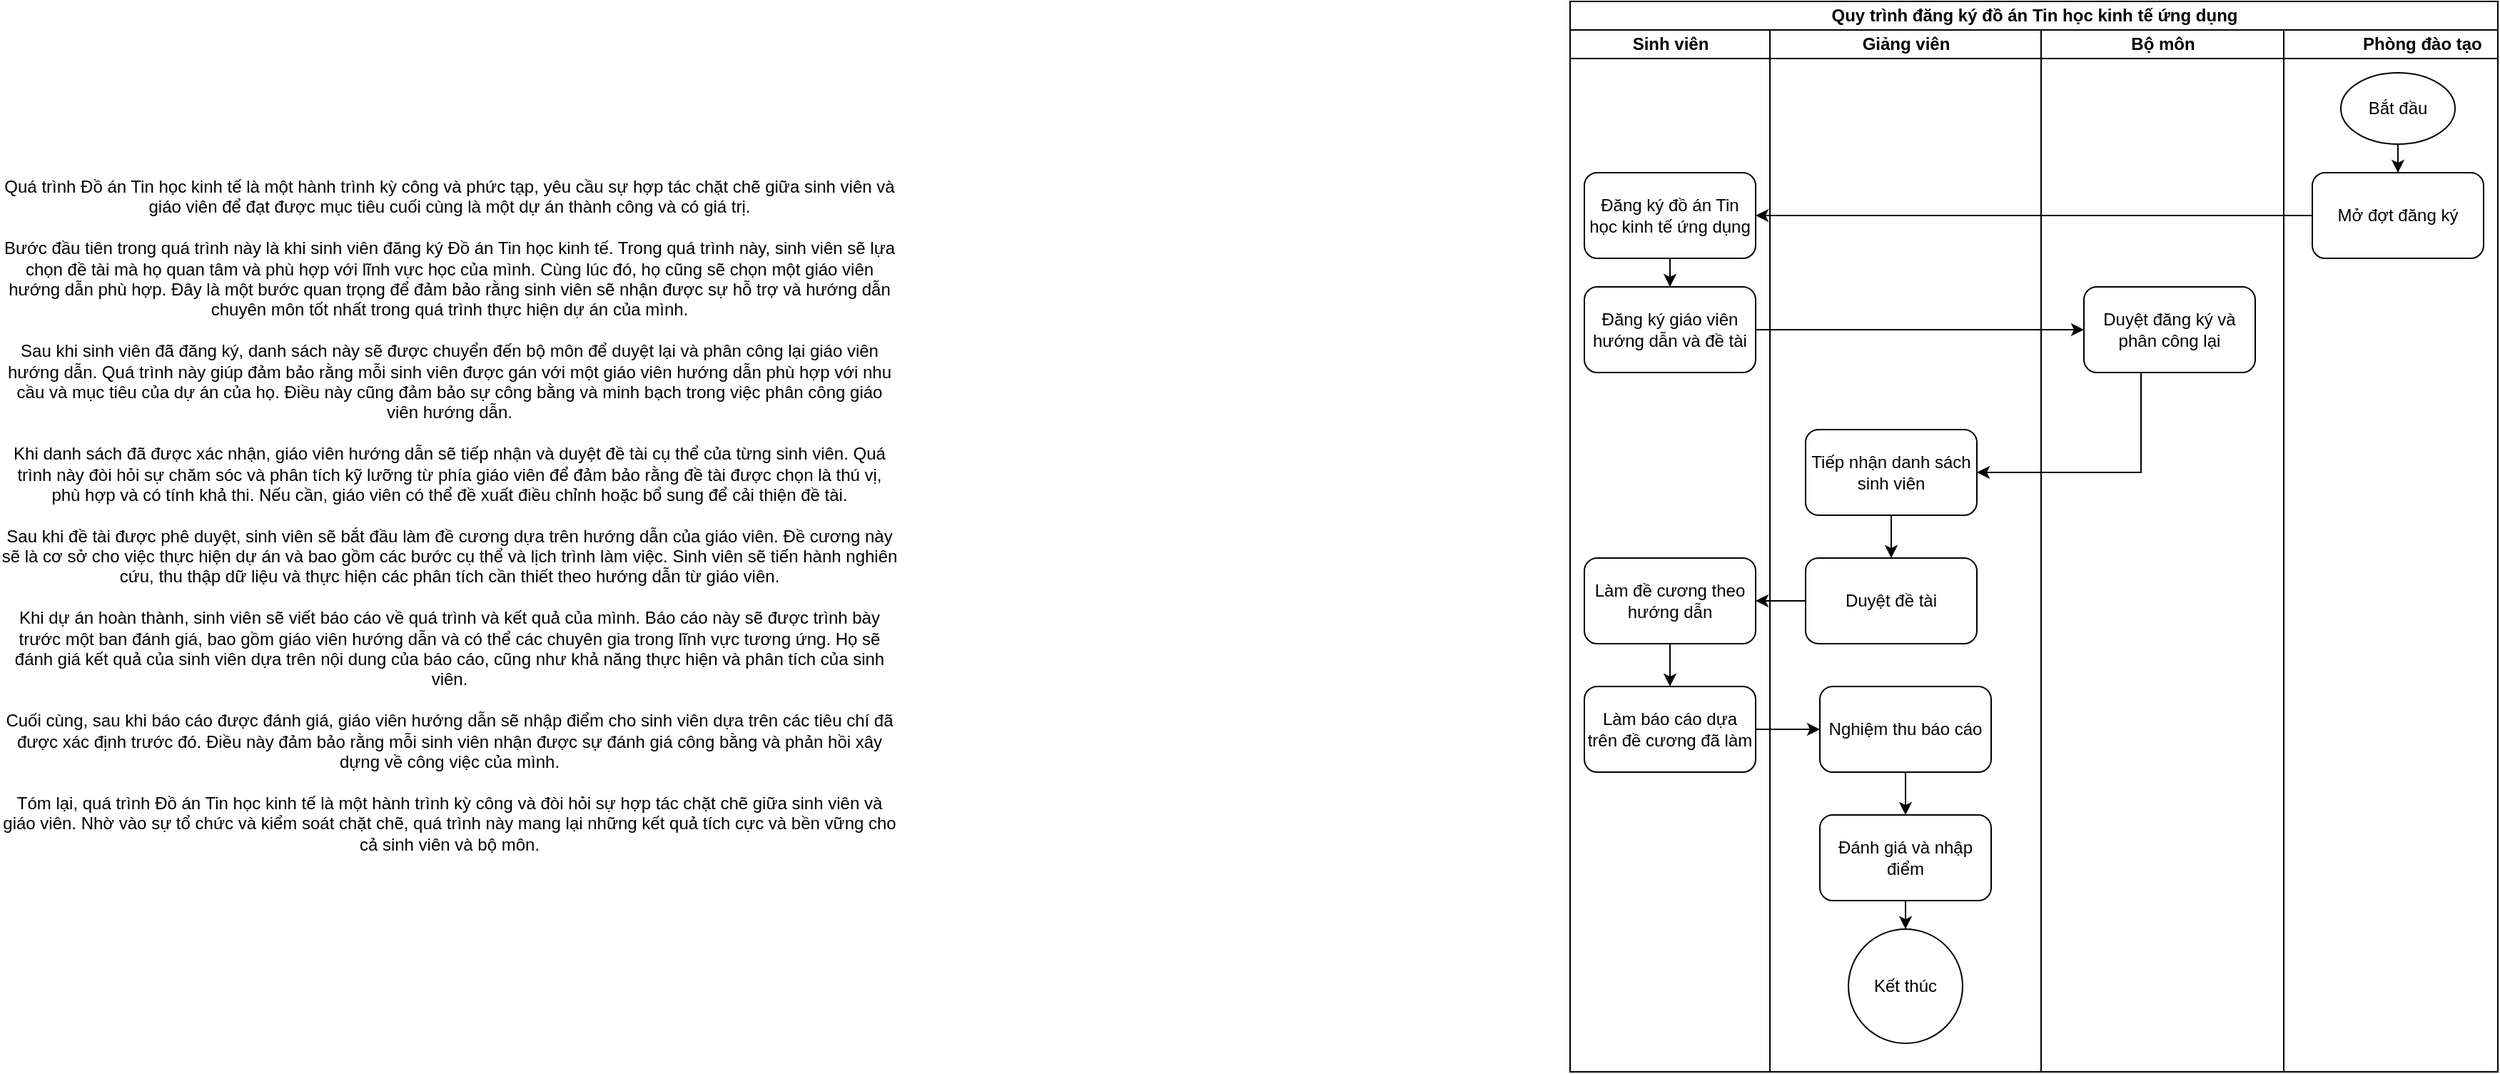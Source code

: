 <mxfile version="24.3.1" type="device" pages="2">
  <diagram name="Page-1" id="2YBvvXClWsGukQMizWep">
    <mxGraphModel dx="1860" dy="1920" grid="1" gridSize="10" guides="1" tooltips="1" connect="1" arrows="1" fold="1" page="1" pageScale="1" pageWidth="850" pageHeight="1100" math="0" shadow="0">
      <root>
        <mxCell id="0" />
        <mxCell id="1" parent="0" />
        <mxCell id="5vxZnnvnl0ezjV9kXXzV-1" value="&lt;div&gt;Quá trình Đồ án Tin học kinh tế là một hành trình kỳ công và phức tạp, yêu cầu sự hợp tác chặt chẽ giữa sinh viên và giáo viên để đạt được mục tiêu cuối cùng là một dự án thành công và có giá trị.&lt;/div&gt;&lt;div&gt;&lt;br&gt;&lt;/div&gt;&lt;div&gt;Bước đầu tiên trong quá trình này là khi sinh viên đăng ký Đồ án Tin học kinh tế. Trong quá trình này, sinh viên sẽ lựa chọn đề tài mà họ quan tâm và phù hợp với lĩnh vực học của mình. Cùng lúc đó, họ cũng sẽ chọn một giáo viên hướng dẫn phù hợp. Đây là một bước quan trọng để đảm bảo rằng sinh viên sẽ nhận được sự hỗ trợ và hướng dẫn chuyên môn tốt nhất trong quá trình thực hiện dự án của mình.&lt;/div&gt;&lt;div&gt;&lt;br&gt;&lt;/div&gt;&lt;div&gt;Sau khi sinh viên đã đăng ký, danh sách này sẽ được chuyển đến bộ môn để duyệt lại và phân công lại giáo viên hướng dẫn. Quá trình này giúp đảm bảo rằng mỗi sinh viên được gán với một giáo viên hướng dẫn phù hợp với nhu cầu và mục tiêu của dự án của họ. Điều này cũng đảm bảo sự công bằng và minh bạch trong việc phân công giáo viên hướng dẫn.&lt;/div&gt;&lt;div&gt;&lt;br&gt;&lt;/div&gt;&lt;div&gt;Khi danh sách đã được xác nhận, giáo viên hướng dẫn sẽ tiếp nhận và duyệt đề tài cụ thể của từng sinh viên. Quá trình này đòi hỏi sự chăm sóc và phân tích kỹ lưỡng từ phía giáo viên để đảm bảo rằng đề tài được chọn là thú vị, phù hợp và có tính khả thi. Nếu cần, giáo viên có thể đề xuất điều chỉnh hoặc bổ sung để cải thiện đề tài.&lt;/div&gt;&lt;div&gt;&lt;br&gt;&lt;/div&gt;&lt;div&gt;Sau khi đề tài được phê duyệt, sinh viên sẽ bắt đầu làm đề cương dựa trên hướng dẫn của giáo viên. Đề cương này sẽ là cơ sở cho việc thực hiện dự án và bao gồm các bước cụ thể và lịch trình làm việc. Sinh viên sẽ tiến hành nghiên cứu, thu thập dữ liệu và thực hiện các phân tích cần thiết theo hướng dẫn từ giáo viên.&lt;/div&gt;&lt;div&gt;&lt;br&gt;&lt;/div&gt;&lt;div&gt;Khi dự án hoàn thành, sinh viên sẽ viết báo cáo về quá trình và kết quả của mình. Báo cáo này sẽ được trình bày trước một ban đánh giá, bao gồm giáo viên hướng dẫn và có thể các chuyên gia trong lĩnh vực tương ứng. Họ sẽ đánh giá kết quả của sinh viên dựa trên nội dung của báo cáo, cũng như khả năng thực hiện và phân tích của sinh viên.&lt;/div&gt;&lt;div&gt;&lt;br&gt;&lt;/div&gt;&lt;div&gt;Cuối cùng, sau khi báo cáo được đánh giá, giáo viên hướng dẫn sẽ nhập điểm cho sinh viên dựa trên các tiêu chí đã được xác định trước đó. Điều này đảm bảo rằng mỗi sinh viên nhận được sự đánh giá công bằng và phản hồi xây dựng về công việc của mình.&lt;/div&gt;&lt;div&gt;&lt;br&gt;&lt;/div&gt;&lt;div&gt;Tóm lại, quá trình Đồ án Tin học kinh tế là một hành trình kỳ công và đòi hỏi sự hợp tác chặt chẽ giữa sinh viên và giáo viên. Nhờ vào sự tổ chức và kiểm soát chặt chẽ, quá trình này mang lại những kết quả tích cực và bền vững cho cả sinh viên và bộ môn.&lt;/div&gt;" style="text;html=1;align=center;verticalAlign=middle;whiteSpace=wrap;rounded=0;" parent="1" vertex="1">
          <mxGeometry x="10" y="80" width="630" height="520" as="geometry" />
        </mxCell>
        <mxCell id="U9O-Fdk_Ku_mvgCc5s8I-6" value="Quy trình đăng ký đồ án Tin học kinh tế ứng dụng" style="swimlane;childLayout=stackLayout;resizeParent=1;resizeParentMax=0;startSize=20;html=1;points=[[0,0,0,0,0],[0,0.25,0,0,0],[0,0.5,0,0,0],[0,0.75,0,0,0],[0,1,0,0,0],[0.25,0,0,0,0],[0.25,1,0,0,0],[0.5,0,0,0,0],[0.5,1,0,0,0],[0.75,0,0,0,0],[0.75,1,0,0,0],[1,0,0,0,0],[1,0.25,0,0,0],[1,0.5,0,0,0],[1,0.75,0,0,0],[1,1,0,0,0]];" vertex="1" parent="1">
          <mxGeometry x="1110" y="-20" width="650" height="750" as="geometry" />
        </mxCell>
        <mxCell id="U9O-Fdk_Ku_mvgCc5s8I-7" value="Sinh viên" style="swimlane;startSize=20;html=1;" vertex="1" parent="U9O-Fdk_Ku_mvgCc5s8I-6">
          <mxGeometry y="20" width="140" height="730" as="geometry" />
        </mxCell>
        <mxCell id="U9O-Fdk_Ku_mvgCc5s8I-19" value="" style="edgeStyle=orthogonalEdgeStyle;rounded=0;orthogonalLoop=1;jettySize=auto;html=1;" edge="1" parent="U9O-Fdk_Ku_mvgCc5s8I-7" source="U9O-Fdk_Ku_mvgCc5s8I-16" target="U9O-Fdk_Ku_mvgCc5s8I-18">
          <mxGeometry relative="1" as="geometry" />
        </mxCell>
        <mxCell id="U9O-Fdk_Ku_mvgCc5s8I-16" value="Đăng ký đồ án Tin học kinh tế ứng dụng" style="whiteSpace=wrap;html=1;rounded=1;" vertex="1" parent="U9O-Fdk_Ku_mvgCc5s8I-7">
          <mxGeometry x="10" y="100" width="120" height="60" as="geometry" />
        </mxCell>
        <mxCell id="U9O-Fdk_Ku_mvgCc5s8I-18" value="Đăng ký giáo viên hướng dẫn và đề tài" style="whiteSpace=wrap;html=1;rounded=1;" vertex="1" parent="U9O-Fdk_Ku_mvgCc5s8I-7">
          <mxGeometry x="10" y="180" width="120" height="60" as="geometry" />
        </mxCell>
        <mxCell id="U9O-Fdk_Ku_mvgCc5s8I-30" value="" style="edgeStyle=orthogonalEdgeStyle;rounded=0;orthogonalLoop=1;jettySize=auto;html=1;" edge="1" parent="U9O-Fdk_Ku_mvgCc5s8I-7" source="U9O-Fdk_Ku_mvgCc5s8I-27" target="U9O-Fdk_Ku_mvgCc5s8I-29">
          <mxGeometry relative="1" as="geometry" />
        </mxCell>
        <mxCell id="U9O-Fdk_Ku_mvgCc5s8I-27" value="Làm đề cương theo hướng dẫn" style="whiteSpace=wrap;html=1;rounded=1;" vertex="1" parent="U9O-Fdk_Ku_mvgCc5s8I-7">
          <mxGeometry x="10" y="370" width="120" height="60" as="geometry" />
        </mxCell>
        <mxCell id="U9O-Fdk_Ku_mvgCc5s8I-29" value="Làm báo cáo dựa trên đề cương đã làm" style="whiteSpace=wrap;html=1;rounded=1;" vertex="1" parent="U9O-Fdk_Ku_mvgCc5s8I-7">
          <mxGeometry x="10" y="460" width="120" height="60" as="geometry" />
        </mxCell>
        <mxCell id="U9O-Fdk_Ku_mvgCc5s8I-8" value="Giảng viên" style="swimlane;startSize=20;html=1;" vertex="1" parent="U9O-Fdk_Ku_mvgCc5s8I-6">
          <mxGeometry x="140" y="20" width="190" height="730" as="geometry" />
        </mxCell>
        <mxCell id="U9O-Fdk_Ku_mvgCc5s8I-26" value="" style="edgeStyle=orthogonalEdgeStyle;rounded=0;orthogonalLoop=1;jettySize=auto;html=1;" edge="1" parent="U9O-Fdk_Ku_mvgCc5s8I-8" source="U9O-Fdk_Ku_mvgCc5s8I-23" target="U9O-Fdk_Ku_mvgCc5s8I-25">
          <mxGeometry relative="1" as="geometry" />
        </mxCell>
        <mxCell id="U9O-Fdk_Ku_mvgCc5s8I-23" value="Tiếp nhận danh sách sinh viên" style="whiteSpace=wrap;html=1;rounded=1;" vertex="1" parent="U9O-Fdk_Ku_mvgCc5s8I-8">
          <mxGeometry x="25" y="280" width="120" height="60" as="geometry" />
        </mxCell>
        <mxCell id="U9O-Fdk_Ku_mvgCc5s8I-25" value="Duyệt đề tài" style="whiteSpace=wrap;html=1;rounded=1;" vertex="1" parent="U9O-Fdk_Ku_mvgCc5s8I-8">
          <mxGeometry x="25" y="370" width="120" height="60" as="geometry" />
        </mxCell>
        <mxCell id="U9O-Fdk_Ku_mvgCc5s8I-34" value="" style="edgeStyle=orthogonalEdgeStyle;rounded=0;orthogonalLoop=1;jettySize=auto;html=1;" edge="1" parent="U9O-Fdk_Ku_mvgCc5s8I-8" source="U9O-Fdk_Ku_mvgCc5s8I-31" target="U9O-Fdk_Ku_mvgCc5s8I-33">
          <mxGeometry relative="1" as="geometry" />
        </mxCell>
        <mxCell id="U9O-Fdk_Ku_mvgCc5s8I-31" value="Nghiệm thu báo cáo" style="whiteSpace=wrap;html=1;rounded=1;" vertex="1" parent="U9O-Fdk_Ku_mvgCc5s8I-8">
          <mxGeometry x="35" y="460" width="120" height="60" as="geometry" />
        </mxCell>
        <mxCell id="U9O-Fdk_Ku_mvgCc5s8I-33" value="Đánh giá và nhập điểm" style="whiteSpace=wrap;html=1;rounded=1;" vertex="1" parent="U9O-Fdk_Ku_mvgCc5s8I-8">
          <mxGeometry x="35" y="550" width="120" height="60" as="geometry" />
        </mxCell>
        <mxCell id="U9O-Fdk_Ku_mvgCc5s8I-9" value="&amp;nbsp; &amp;nbsp; &amp;nbsp; &amp;nbsp; &amp;nbsp; &amp;nbsp; &amp;nbsp; &amp;nbsp; &amp;nbsp; &amp;nbsp; &amp;nbsp; &amp;nbsp; &amp;nbsp; &amp;nbsp; &amp;nbsp; &amp;nbsp; &amp;nbsp;&lt;span style=&quot;white-space: pre;&quot;&gt;&#x9;&lt;/span&gt;&lt;span style=&quot;white-space: pre;&quot;&gt;&#x9;&lt;/span&gt;&lt;span style=&quot;white-space: pre;&quot;&gt;&#x9;&lt;/span&gt;&lt;span style=&quot;white-space: pre;&quot;&gt;&#x9;&lt;/span&gt;Phòng đào tạo" style="swimlane;startSize=20;html=1;" vertex="1" parent="U9O-Fdk_Ku_mvgCc5s8I-6">
          <mxGeometry x="330" y="20" width="320" height="730" as="geometry" />
        </mxCell>
        <mxCell id="U9O-Fdk_Ku_mvgCc5s8I-10" value="Bộ môn" style="swimlane;startSize=20;html=1;" vertex="1" parent="U9O-Fdk_Ku_mvgCc5s8I-9">
          <mxGeometry width="170" height="730" as="geometry" />
        </mxCell>
        <mxCell id="U9O-Fdk_Ku_mvgCc5s8I-20" value="Duyệt đăng ký và phân công lại" style="whiteSpace=wrap;html=1;rounded=1;" vertex="1" parent="U9O-Fdk_Ku_mvgCc5s8I-10">
          <mxGeometry x="30" y="180" width="120" height="60" as="geometry" />
        </mxCell>
        <mxCell id="U9O-Fdk_Ku_mvgCc5s8I-14" value="" style="edgeStyle=orthogonalEdgeStyle;rounded=0;orthogonalLoop=1;jettySize=auto;html=1;" edge="1" parent="U9O-Fdk_Ku_mvgCc5s8I-9" source="U9O-Fdk_Ku_mvgCc5s8I-12" target="U9O-Fdk_Ku_mvgCc5s8I-13">
          <mxGeometry relative="1" as="geometry" />
        </mxCell>
        <mxCell id="U9O-Fdk_Ku_mvgCc5s8I-12" value="Bắt đầu" style="ellipse;whiteSpace=wrap;html=1;" vertex="1" parent="U9O-Fdk_Ku_mvgCc5s8I-9">
          <mxGeometry x="210" y="30" width="80" height="50" as="geometry" />
        </mxCell>
        <mxCell id="U9O-Fdk_Ku_mvgCc5s8I-13" value="Mở đợt đăng ký" style="rounded=1;whiteSpace=wrap;html=1;" vertex="1" parent="U9O-Fdk_Ku_mvgCc5s8I-9">
          <mxGeometry x="190" y="100" width="120" height="60" as="geometry" />
        </mxCell>
        <mxCell id="U9O-Fdk_Ku_mvgCc5s8I-15" style="edgeStyle=orthogonalEdgeStyle;rounded=0;orthogonalLoop=1;jettySize=auto;html=1;exitX=0.5;exitY=1;exitDx=0;exitDy=0;" edge="1" parent="U9O-Fdk_Ku_mvgCc5s8I-9" source="U9O-Fdk_Ku_mvgCc5s8I-13" target="U9O-Fdk_Ku_mvgCc5s8I-13">
          <mxGeometry relative="1" as="geometry" />
        </mxCell>
        <mxCell id="U9O-Fdk_Ku_mvgCc5s8I-17" value="" style="edgeStyle=orthogonalEdgeStyle;rounded=0;orthogonalLoop=1;jettySize=auto;html=1;" edge="1" parent="U9O-Fdk_Ku_mvgCc5s8I-6" source="U9O-Fdk_Ku_mvgCc5s8I-13" target="U9O-Fdk_Ku_mvgCc5s8I-16">
          <mxGeometry relative="1" as="geometry" />
        </mxCell>
        <mxCell id="U9O-Fdk_Ku_mvgCc5s8I-21" value="" style="edgeStyle=orthogonalEdgeStyle;rounded=0;orthogonalLoop=1;jettySize=auto;html=1;" edge="1" parent="U9O-Fdk_Ku_mvgCc5s8I-6" source="U9O-Fdk_Ku_mvgCc5s8I-18" target="U9O-Fdk_Ku_mvgCc5s8I-20">
          <mxGeometry relative="1" as="geometry" />
        </mxCell>
        <mxCell id="U9O-Fdk_Ku_mvgCc5s8I-24" value="" style="edgeStyle=orthogonalEdgeStyle;rounded=0;orthogonalLoop=1;jettySize=auto;html=1;" edge="1" parent="U9O-Fdk_Ku_mvgCc5s8I-6" source="U9O-Fdk_Ku_mvgCc5s8I-20" target="U9O-Fdk_Ku_mvgCc5s8I-23">
          <mxGeometry relative="1" as="geometry">
            <Array as="points">
              <mxPoint x="400" y="330" />
            </Array>
          </mxGeometry>
        </mxCell>
        <mxCell id="U9O-Fdk_Ku_mvgCc5s8I-28" value="" style="edgeStyle=orthogonalEdgeStyle;rounded=0;orthogonalLoop=1;jettySize=auto;html=1;" edge="1" parent="U9O-Fdk_Ku_mvgCc5s8I-6" source="U9O-Fdk_Ku_mvgCc5s8I-25" target="U9O-Fdk_Ku_mvgCc5s8I-27">
          <mxGeometry relative="1" as="geometry" />
        </mxCell>
        <mxCell id="U9O-Fdk_Ku_mvgCc5s8I-32" value="" style="edgeStyle=orthogonalEdgeStyle;rounded=0;orthogonalLoop=1;jettySize=auto;html=1;" edge="1" parent="U9O-Fdk_Ku_mvgCc5s8I-6" source="U9O-Fdk_Ku_mvgCc5s8I-29" target="U9O-Fdk_Ku_mvgCc5s8I-31">
          <mxGeometry relative="1" as="geometry" />
        </mxCell>
        <mxCell id="U9O-Fdk_Ku_mvgCc5s8I-35" value="Kết thúc" style="ellipse;whiteSpace=wrap;html=1;rounded=1;" vertex="1" parent="1">
          <mxGeometry x="1305" y="630" width="80" height="80" as="geometry" />
        </mxCell>
        <mxCell id="U9O-Fdk_Ku_mvgCc5s8I-36" value="" style="edgeStyle=orthogonalEdgeStyle;rounded=0;orthogonalLoop=1;jettySize=auto;html=1;" edge="1" parent="1" source="U9O-Fdk_Ku_mvgCc5s8I-33" target="U9O-Fdk_Ku_mvgCc5s8I-35">
          <mxGeometry relative="1" as="geometry" />
        </mxCell>
      </root>
    </mxGraphModel>
  </diagram>
  <diagram id="b3NwAJhqKP0ikXkOTe0K" name="Trang-2">
    <mxGraphModel dx="1050" dy="522" grid="1" gridSize="10" guides="1" tooltips="1" connect="1" arrows="1" fold="1" page="1" pageScale="1" pageWidth="827" pageHeight="1169" math="0" shadow="0">
      <root>
        <mxCell id="0" />
        <mxCell id="1" parent="0" />
      </root>
    </mxGraphModel>
  </diagram>
</mxfile>

